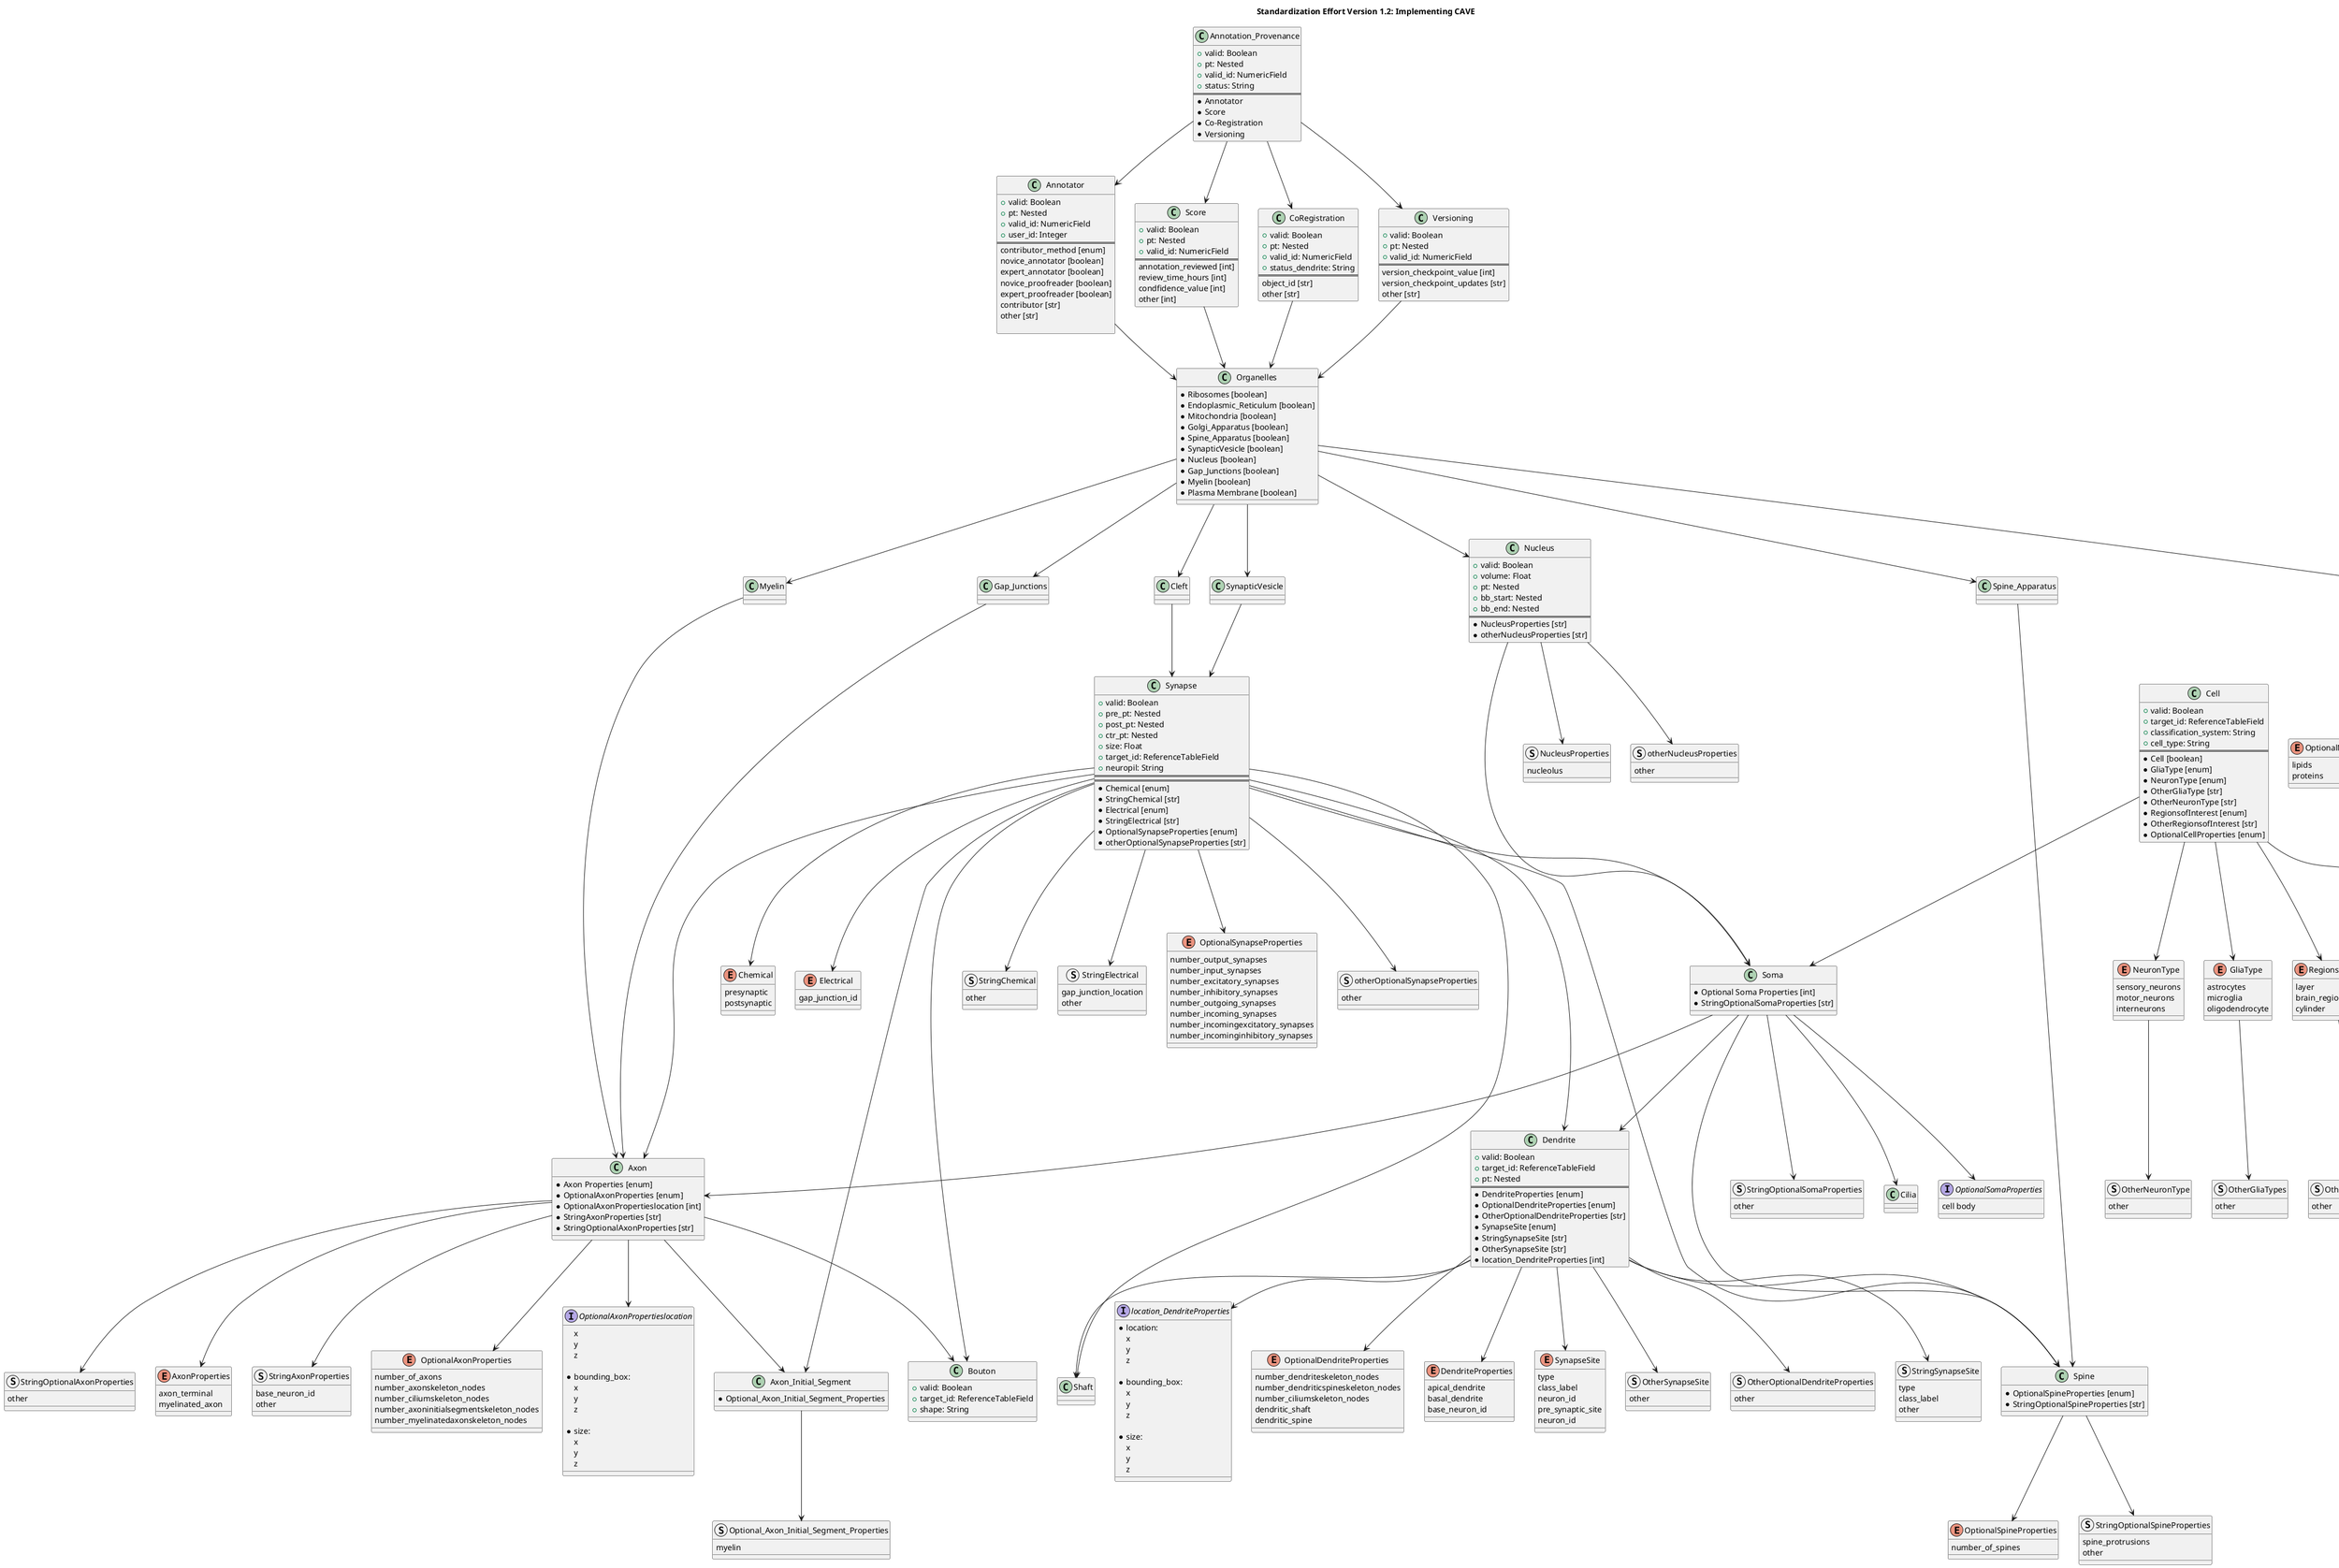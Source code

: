 @startuml
title Standardization Effort Version 1.2: Implementing CAVE
/'
The axon is connected to the Presynaptic 
sending a chemical to be released into the 
Postsynaptic.
'/
Cell --> Soma
Soma --> Spine
Soma --> Axon
Soma --> Dendrite
Soma --> Cilia 
Dendrite --> Shaft
Dendrite --> Spine
Axon --> Axon_Initial_Segment
Axon --> Bouton
Gap_Junctions --> Axon
Myelin --> Axon
Synapse --> Axon
Synapse --> Dendrite
Synapse --> Axon_Initial_Segment
Synapse --> Bouton
Synapse --> Spine
Synapse --> Shaft
Synapse --> Soma 
Spine_Apparatus --> Spine
Organelles --> Gap_Junctions
Organelles --> Nucleus
Organelles --> Mitochondria
Organelles --> SynapticVesicle
Organelles --> Myelin
Organelles --> Cleft
Organelles --> Spine_Apparatus
Nucleus --> Soma
Cleft --> Synapse 
Mitochondria --> All_Cell_Compartments
SynapticVesicle --> Synapse
Synapse --> Chemical
Synapse --> Electrical
Dendrite -->location_DendriteProperties
Dendrite --> OptionalDendriteProperties
Mitochondria -->OptionalMitochondriaProperties



class Annotation_Provenance{
    +valid: Boolean
    +pt: Nested
    +valid_id: NumericField
    +status: String
    ==
	*Annotator
	*Score
	*Co-Registration
	*Versioning
}
class Annotator{
    +valid: Boolean
    +pt: Nested
    +valid_id: NumericField
    +user_id: Integer
    ==
	contributor_method [enum]
	novice_annotator [boolean]
	expert_annotator [boolean]
	novice_proofreader [boolean]
	expert_proofreader [boolean]
    contributor [str]
	other [str]

}
class Score{
    +valid: Boolean
    +pt: Nested
    +valid_id: NumericField
    ==
    annotation_reviewed [int]
	review_time_hours [int]
	condfidence_value [int]
	other [int]
}

class CoRegistration{
    +valid: Boolean
    +pt: Nested
    +valid_id: NumericField
    +status_dendrite: String
    ==
	object_id [str]
	other [str]
}
class Versioning{
    +valid: Boolean
    +pt: Nested
    +valid_id: NumericField
    ==
	version_checkpoint_value [int]
	version_checkpoint_updates [str]
	other [str]
}

Annotation_Provenance --> Annotator
Annotator -->Organelles
Annotation_Provenance --> Score
Score -->Organelles
Annotation_Provenance --> CoRegistration
CoRegistration -->Organelles
Annotation_Provenance --> Versioning
Versioning -->Organelles


Cell -->NeuronType
Cell --> GliaType
Cell -->RegionsofInterest
class Cell{
    +valid: Boolean
    +target_id: ReferenceTableField
    +classification_system: String
    +cell_type: String
    ==
	*Cell [boolean]
    *GliaType [enum]
	*NeuronType [enum]
    *OtherGliaType [str]
	*OtherNeuronType [str]
	*RegionsofInterest [enum]
    *OtherRegionsofInterest [str]
	*OptionalCellProperties [enum]
}

enum NeuronType{
	sensory_neurons
	motor_neurons
	interneurons
}
enum GliaType{
	astrocytes
	microglia 
	oligodendrocyte 
}	
struct OtherGliaTypes{
    other
    }
struct OtherNeuronType{
    other
    }
GliaType --> OtherGliaTypes
NeuronType -->OtherNeuronType

enum RegionsofInterest{
	layer
	brain_regions
	cylinder
}
struct OtherRegionsofInterest{
    other
    }
RegionsofInterest --> OtherRegionsofInterest

enum OptionalCellProperties{
		multipolar 
		bipolar
		unipolar
		anaxonic
		blood_vessel_type
		interneuron-type
        pyramidal
		c-shaped
        spiny-stellate
        excitatory/spiny-with-atypical-tree
        sparsely-spiny
        lots-of-spines
        possible-interneuron
        web-like-interneuron
        lot-of-axon
        EIRatio
		precursor
}

class Bouton{
    +valid: Boolean
    +target_id: ReferenceTableField
    +shape: String
}

class Mitochondria{
    *OptionalMitochondriaProperties [enum]
    *OtherOptionalMitochondriaProperties [str]
}

enum OptionalMitochondriaProperties{
    lipids 
    proteins
}

struct OtherOptionalMitochondriaProperties{
    other
    
}
Mitochondria --> OtherOptionalMitochondriaProperties
enum DendriteProperties{
    apical_dendrite
    basal_dendrite 
    base_neuron_id
    }

enum SynapseSite{
type
class_label
neuron_id
}

struct OtherSynapseSite{
    other
    
}
class Dendrite{
        +valid: Boolean
        +target_id: ReferenceTableField
        +pt: Nested
        ==
        *DendriteProperties [enum]
        *OptionalDendriteProperties [enum]
        *OtherOptionalDendriteProperties [str]
        *SynapseSite [enum]
        *StringSynapseSite [str]
        *OtherSynapseSite [str]
        *location_DendriteProperties [int]
}
Dendrite -->OtherSynapseSite


enum OptionalDendriteProperties{
    number_dendriteskeleton_nodes
    number_dendriticspineskeleton_nodes
    number_ciliumskeleton_nodes
    dendritic_shaft
    dendritic_spine
}

struct OtherOptionalDendriteProperties{
    other
}    
Dendrite --> OtherOptionalDendriteProperties

interface location_DendriteProperties{
    *location: 
        x 
        y 
        z 
   
    *bounding_box: 
            x 
            y 
            z 
       
      *size: 
            x 
            y 
            z 
} 

class Spine_Apparatus{
}

class Spine{
    *OptionalSpineProperties [enum]
    *StringOptionalSpineProperties [str]

}
Spine -->OptionalSpineProperties
enum OptionalSpineProperties{
    number_of_spines
}
struct StringOptionalSpineProperties{
    spine_protrusions
    other
    }
Spine -->StringOptionalSpineProperties


class Soma{
*Optional Soma Properties [int]
*StringOptionalSomaProperties [str]
}
Soma -->OptionalSomaProperties

struct StringOptionalSomaProperties{
    other
    }
Soma -->StringOptionalSomaProperties
interface OptionalSomaProperties{
    cell body
    }

class Synapse {
    +valid: Boolean
    +pre_pt: Nested
    +post_pt: Nested
    +ctr_pt: Nested
    +size: Float
    +target_id: ReferenceTableField
    +neuropil: String
    ==
    ==
    *Chemical [enum]
    *StringChemical [str]
    *Electrical [enum]
    *StringElectrical [str]
    *OptionalSynapseProperties [enum]
    *otherOptionalSynapseProperties [str]
}

enum Chemical{
		presynaptic
		postsynaptic
    }
struct StringChemical{ 
    other
        }
enum Electrical{
		gap_junction_id
        }
struct StringElectrical{
    gap_junction_location 
    other
        }
Synapse --> StringChemical
Synapse --> StringElectrical
Synapse --> OptionalSynapseProperties

enum OptionalSynapseProperties{
	number_output_synapses 
	number_input_synapses 
	number_excitatory_synapses
	number_inhibitory_synapses
	number_outgoing_synapses
	number_incoming_synapses
	number_incomingexcitatory_synapses
	number_incominginhibitory_synapses
}
struct otherOptionalSynapseProperties{
    other
}
Synapse --> otherOptionalSynapseProperties
Cell --> OptionalCellProperties
Dendrite -->DendriteProperties
Dendrite -->SynapseSite

class Organelles{
	*Ribosomes [boolean]
    *Endoplasmic_Reticulum [boolean]
	*Mitochondria [boolean]
	*Golgi_Apparatus [boolean]
	*Spine_Apparatus [boolean]
    *SynapticVesicle [boolean]
	*Nucleus [boolean]
	*Gap_Junctions [boolean]
	*Myelin [boolean]
	*Plasma Membrane [boolean]
}

class Nucleus{
+valid: Boolean
+volume: Float
+pt: Nested
+bb_start: Nested
+bb_end: Nested
==
*NucleusProperties [str]
*otherNucleusProperties [str]
}
struct NucleusProperties{
nucleolus 
}
struct otherNucleusProperties{
    other
    }

Nucleus --> NucleusProperties
Nucleus --> otherNucleusProperties

class Axon{
    *Axon Properties [enum]
    *OptionalAxonProperties [enum]
    *OptionalAxonPropertieslocation [int]
    *StringAxonProperties [str]
    *StringOptionalAxonProperties [str]
    }

enum AxonProperties{
	axon_terminal 
	myelinated_axon 
}
Axon --> AxonProperties
struct StringAxonProperties{
    base_neuron_id
	other
    }
Axon -->StringAxonProperties
enum SynapseSite{
		pre_synaptic_site
		neuron_id
}
struct StringSynapseSite{
    type 
    class_label 
    other 
}
Dendrite --> StringSynapseSite

Axon --> OptionalAxonProperties
Axon --> OptionalAxonPropertieslocation

enum OptionalAxonProperties{
	number_of_axons
	number_axonskeleton_nodes
	number_ciliumskeleton_nodes
	number_axoninitialsegmentskeleton_nodes
	number_myelinatedaxonskeleton_nodes
    }


struct StringOptionalAxonProperties{
    other
}
Axon --> StringOptionalAxonProperties

interface OptionalAxonPropertieslocation{
        x 
        y 
        z 
   
    *bounding_box: 
            x 
            y 
            z 
       
       *size: 
            x 
            y 
            z
} 
class SynapticVesicle{

} 

class Axon_Initial_Segment{
	*Optional_Axon_Initial_Segment_Properties

}
struct Optional_Axon_Initial_Segment_Properties{
    myelin 
}
Axon_Initial_Segment-->Optional_Axon_Initial_Segment_Properties


@enduml